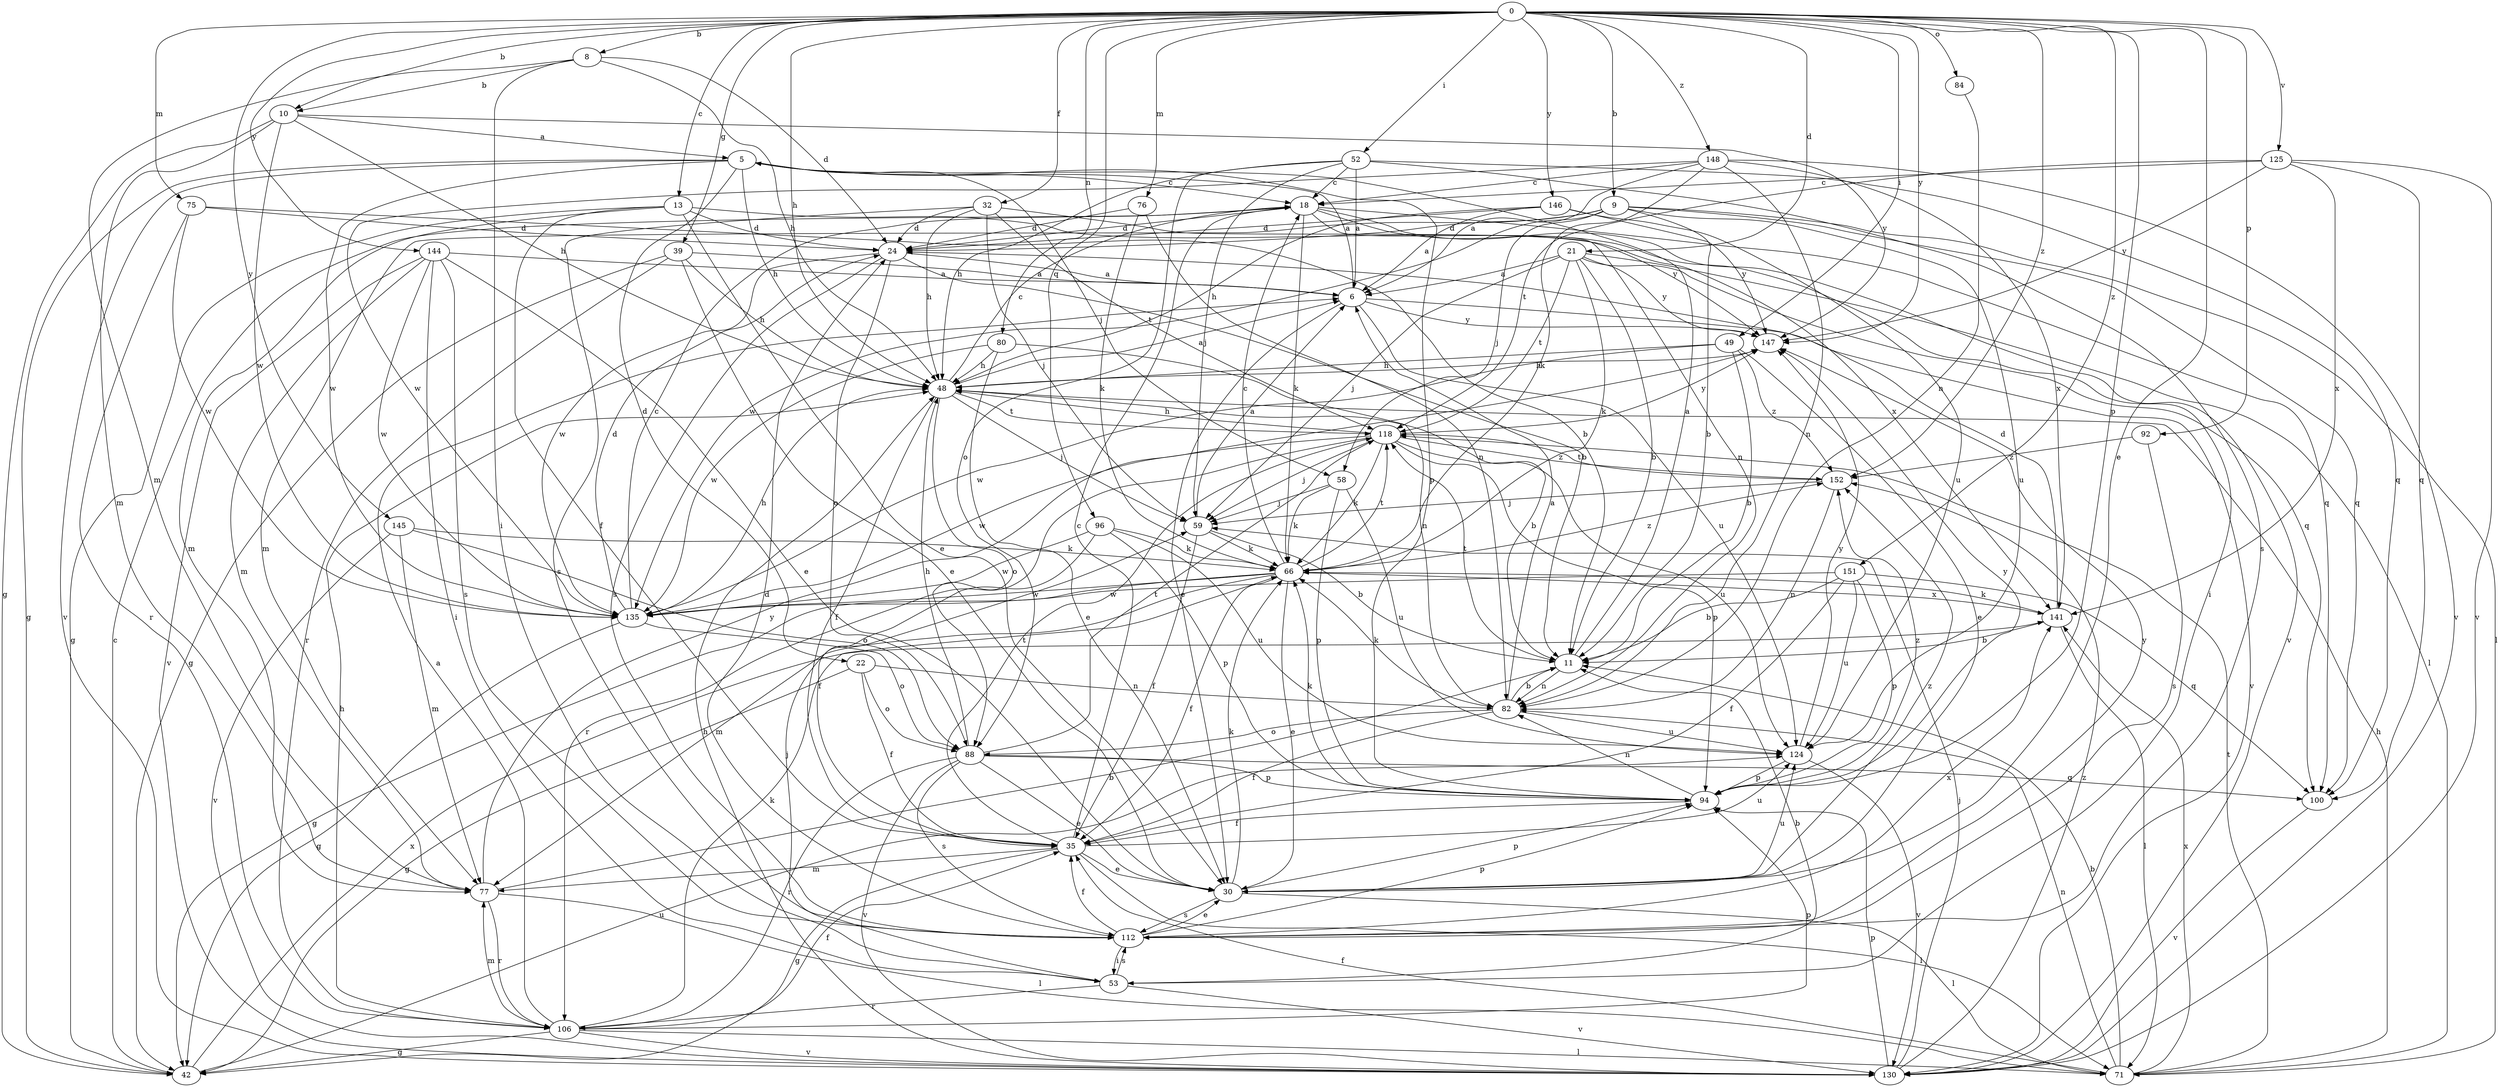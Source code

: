 strict digraph  {
0;
5;
6;
8;
9;
10;
11;
13;
18;
21;
22;
24;
30;
32;
35;
39;
42;
48;
49;
52;
53;
58;
59;
66;
71;
75;
76;
77;
80;
82;
84;
88;
92;
94;
96;
100;
106;
112;
118;
124;
125;
130;
135;
141;
144;
145;
146;
147;
148;
151;
152;
0 -> 8  [label=b];
0 -> 9  [label=b];
0 -> 10  [label=b];
0 -> 13  [label=c];
0 -> 21  [label=d];
0 -> 30  [label=e];
0 -> 32  [label=f];
0 -> 39  [label=g];
0 -> 48  [label=h];
0 -> 49  [label=i];
0 -> 52  [label=i];
0 -> 75  [label=m];
0 -> 76  [label=m];
0 -> 80  [label=n];
0 -> 84  [label=o];
0 -> 92  [label=p];
0 -> 94  [label=p];
0 -> 96  [label=q];
0 -> 125  [label=v];
0 -> 144  [label=y];
0 -> 145  [label=y];
0 -> 146  [label=y];
0 -> 147  [label=y];
0 -> 148  [label=z];
0 -> 151  [label=z];
0 -> 152  [label=z];
5 -> 18  [label=c];
5 -> 22  [label=d];
5 -> 42  [label=g];
5 -> 48  [label=h];
5 -> 58  [label=j];
5 -> 94  [label=p];
5 -> 130  [label=v];
5 -> 135  [label=w];
6 -> 5  [label=a];
6 -> 30  [label=e];
6 -> 124  [label=u];
6 -> 130  [label=v];
6 -> 147  [label=y];
8 -> 10  [label=b];
8 -> 24  [label=d];
8 -> 48  [label=h];
8 -> 53  [label=i];
8 -> 77  [label=m];
9 -> 11  [label=b];
9 -> 24  [label=d];
9 -> 58  [label=j];
9 -> 71  [label=l];
9 -> 77  [label=m];
9 -> 100  [label=q];
9 -> 124  [label=u];
9 -> 135  [label=w];
10 -> 5  [label=a];
10 -> 42  [label=g];
10 -> 48  [label=h];
10 -> 77  [label=m];
10 -> 135  [label=w];
10 -> 147  [label=y];
11 -> 5  [label=a];
11 -> 82  [label=n];
11 -> 118  [label=t];
13 -> 24  [label=d];
13 -> 30  [label=e];
13 -> 35  [label=f];
13 -> 42  [label=g];
13 -> 77  [label=m];
13 -> 141  [label=x];
18 -> 24  [label=d];
18 -> 53  [label=i];
18 -> 66  [label=k];
18 -> 82  [label=n];
18 -> 100  [label=q];
18 -> 130  [label=v];
21 -> 6  [label=a];
21 -> 11  [label=b];
21 -> 59  [label=j];
21 -> 66  [label=k];
21 -> 71  [label=l];
21 -> 100  [label=q];
21 -> 118  [label=t];
21 -> 147  [label=y];
22 -> 35  [label=f];
22 -> 42  [label=g];
22 -> 82  [label=n];
22 -> 88  [label=o];
24 -> 6  [label=a];
24 -> 11  [label=b];
24 -> 88  [label=o];
24 -> 112  [label=s];
24 -> 135  [label=w];
30 -> 66  [label=k];
30 -> 71  [label=l];
30 -> 94  [label=p];
30 -> 112  [label=s];
30 -> 124  [label=u];
30 -> 152  [label=z];
32 -> 24  [label=d];
32 -> 48  [label=h];
32 -> 59  [label=j];
32 -> 112  [label=s];
32 -> 118  [label=t];
32 -> 147  [label=y];
35 -> 18  [label=c];
35 -> 30  [label=e];
35 -> 42  [label=g];
35 -> 71  [label=l];
35 -> 77  [label=m];
35 -> 118  [label=t];
35 -> 124  [label=u];
39 -> 6  [label=a];
39 -> 30  [label=e];
39 -> 42  [label=g];
39 -> 48  [label=h];
39 -> 106  [label=r];
42 -> 18  [label=c];
42 -> 124  [label=u];
42 -> 141  [label=x];
48 -> 6  [label=a];
48 -> 11  [label=b];
48 -> 18  [label=c];
48 -> 35  [label=f];
48 -> 59  [label=j];
48 -> 88  [label=o];
48 -> 118  [label=t];
49 -> 11  [label=b];
49 -> 30  [label=e];
49 -> 48  [label=h];
49 -> 135  [label=w];
49 -> 152  [label=z];
52 -> 6  [label=a];
52 -> 18  [label=c];
52 -> 48  [label=h];
52 -> 59  [label=j];
52 -> 88  [label=o];
52 -> 100  [label=q];
52 -> 112  [label=s];
53 -> 11  [label=b];
53 -> 59  [label=j];
53 -> 106  [label=r];
53 -> 112  [label=s];
53 -> 130  [label=v];
58 -> 59  [label=j];
58 -> 66  [label=k];
58 -> 94  [label=p];
58 -> 124  [label=u];
59 -> 6  [label=a];
59 -> 11  [label=b];
59 -> 35  [label=f];
59 -> 66  [label=k];
66 -> 18  [label=c];
66 -> 30  [label=e];
66 -> 35  [label=f];
66 -> 42  [label=g];
66 -> 77  [label=m];
66 -> 118  [label=t];
66 -> 135  [label=w];
66 -> 141  [label=x];
66 -> 152  [label=z];
71 -> 11  [label=b];
71 -> 35  [label=f];
71 -> 48  [label=h];
71 -> 82  [label=n];
71 -> 118  [label=t];
71 -> 141  [label=x];
75 -> 11  [label=b];
75 -> 24  [label=d];
75 -> 106  [label=r];
75 -> 135  [label=w];
76 -> 24  [label=d];
76 -> 66  [label=k];
76 -> 82  [label=n];
77 -> 11  [label=b];
77 -> 71  [label=l];
77 -> 106  [label=r];
77 -> 147  [label=y];
80 -> 30  [label=e];
80 -> 48  [label=h];
80 -> 82  [label=n];
80 -> 135  [label=w];
82 -> 6  [label=a];
82 -> 11  [label=b];
82 -> 35  [label=f];
82 -> 66  [label=k];
82 -> 88  [label=o];
82 -> 124  [label=u];
84 -> 82  [label=n];
88 -> 30  [label=e];
88 -> 48  [label=h];
88 -> 94  [label=p];
88 -> 100  [label=q];
88 -> 106  [label=r];
88 -> 112  [label=s];
88 -> 118  [label=t];
88 -> 130  [label=v];
92 -> 112  [label=s];
92 -> 152  [label=z];
94 -> 35  [label=f];
94 -> 66  [label=k];
94 -> 82  [label=n];
94 -> 147  [label=y];
94 -> 152  [label=z];
96 -> 35  [label=f];
96 -> 66  [label=k];
96 -> 94  [label=p];
96 -> 124  [label=u];
96 -> 135  [label=w];
100 -> 130  [label=v];
106 -> 6  [label=a];
106 -> 35  [label=f];
106 -> 42  [label=g];
106 -> 48  [label=h];
106 -> 66  [label=k];
106 -> 71  [label=l];
106 -> 77  [label=m];
106 -> 94  [label=p];
106 -> 130  [label=v];
112 -> 24  [label=d];
112 -> 30  [label=e];
112 -> 35  [label=f];
112 -> 53  [label=i];
112 -> 94  [label=p];
112 -> 141  [label=x];
112 -> 147  [label=y];
118 -> 48  [label=h];
118 -> 59  [label=j];
118 -> 66  [label=k];
118 -> 94  [label=p];
118 -> 106  [label=r];
118 -> 124  [label=u];
118 -> 135  [label=w];
118 -> 147  [label=y];
118 -> 152  [label=z];
124 -> 94  [label=p];
124 -> 130  [label=v];
124 -> 147  [label=y];
125 -> 18  [label=c];
125 -> 100  [label=q];
125 -> 118  [label=t];
125 -> 130  [label=v];
125 -> 141  [label=x];
125 -> 147  [label=y];
130 -> 48  [label=h];
130 -> 59  [label=j];
130 -> 94  [label=p];
130 -> 152  [label=z];
135 -> 18  [label=c];
135 -> 24  [label=d];
135 -> 42  [label=g];
135 -> 48  [label=h];
135 -> 88  [label=o];
141 -> 11  [label=b];
141 -> 24  [label=d];
141 -> 66  [label=k];
141 -> 71  [label=l];
144 -> 6  [label=a];
144 -> 30  [label=e];
144 -> 53  [label=i];
144 -> 77  [label=m];
144 -> 112  [label=s];
144 -> 130  [label=v];
144 -> 135  [label=w];
145 -> 66  [label=k];
145 -> 77  [label=m];
145 -> 88  [label=o];
145 -> 130  [label=v];
146 -> 6  [label=a];
146 -> 24  [label=d];
146 -> 48  [label=h];
146 -> 124  [label=u];
146 -> 147  [label=y];
147 -> 48  [label=h];
148 -> 6  [label=a];
148 -> 18  [label=c];
148 -> 66  [label=k];
148 -> 82  [label=n];
148 -> 130  [label=v];
148 -> 135  [label=w];
148 -> 141  [label=x];
151 -> 11  [label=b];
151 -> 35  [label=f];
151 -> 94  [label=p];
151 -> 100  [label=q];
151 -> 124  [label=u];
151 -> 135  [label=w];
152 -> 59  [label=j];
152 -> 82  [label=n];
152 -> 118  [label=t];
}
